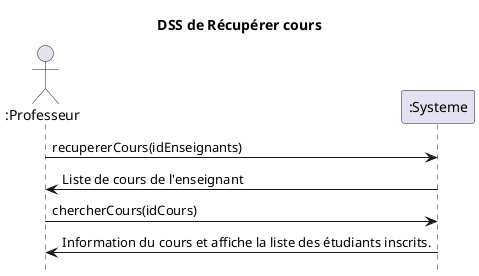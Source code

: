 @startuml DSS de Récupérer cours
title DSS de Récupérer cours
hide footbox
actor ":Professeur" as professeur
participant ":Systeme" as systeme

professeur ->  systeme : recupererCours(idEnseignants)
professeur <- systeme : Liste de cours de l'enseignant
professeur -> systeme : chercherCours(idCours)
professeur <- systeme : Information du cours et affiche la liste des étudiants inscrits.
@enduml